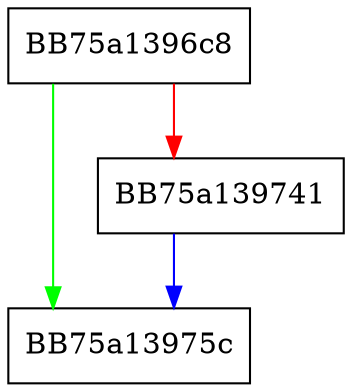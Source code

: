 digraph SetDetectionData {
  node [shape="box"];
  graph [splines=ortho];
  BB75a1396c8 -> BB75a13975c [color="green"];
  BB75a1396c8 -> BB75a139741 [color="red"];
  BB75a139741 -> BB75a13975c [color="blue"];
}
